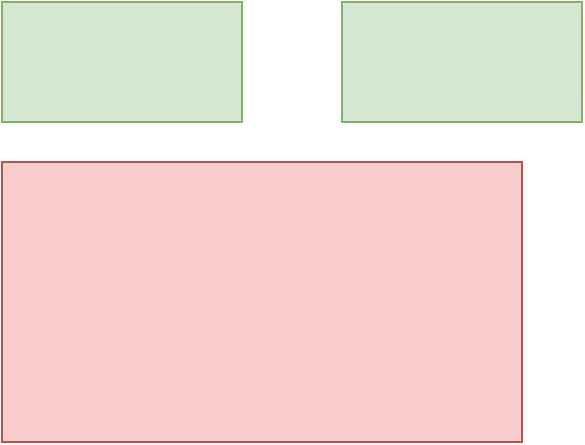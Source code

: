 <mxfile version="14.5.8" type="github">
  <diagram id="6Z-_-S-HcoEOPsqjvZlm" name="Page-1">
    <mxGraphModel dx="913" dy="598" grid="1" gridSize="10" guides="1" tooltips="1" connect="1" arrows="1" fold="1" page="1" pageScale="1" pageWidth="827" pageHeight="1169" math="0" shadow="0">
      <root>
        <mxCell id="0" />
        <mxCell id="1" parent="0" />
        <mxCell id="IQ-aLcxCV5kV4eIrBThG-1" value="" style="rounded=0;whiteSpace=wrap;html=1;fillColor=#d5e8d4;strokeColor=#82b366;" vertex="1" parent="1">
          <mxGeometry x="180" y="80" width="120" height="60" as="geometry" />
        </mxCell>
        <mxCell id="IQ-aLcxCV5kV4eIrBThG-2" value="" style="rounded=0;whiteSpace=wrap;html=1;fillColor=#d5e8d4;strokeColor=#82b366;" vertex="1" parent="1">
          <mxGeometry x="350" y="80" width="120" height="60" as="geometry" />
        </mxCell>
        <mxCell id="IQ-aLcxCV5kV4eIrBThG-3" value="" style="rounded=0;whiteSpace=wrap;html=1;fillColor=#f8cecc;strokeColor=#b85450;" vertex="1" parent="1">
          <mxGeometry x="180" y="160" width="260" height="140" as="geometry" />
        </mxCell>
      </root>
    </mxGraphModel>
  </diagram>
</mxfile>
